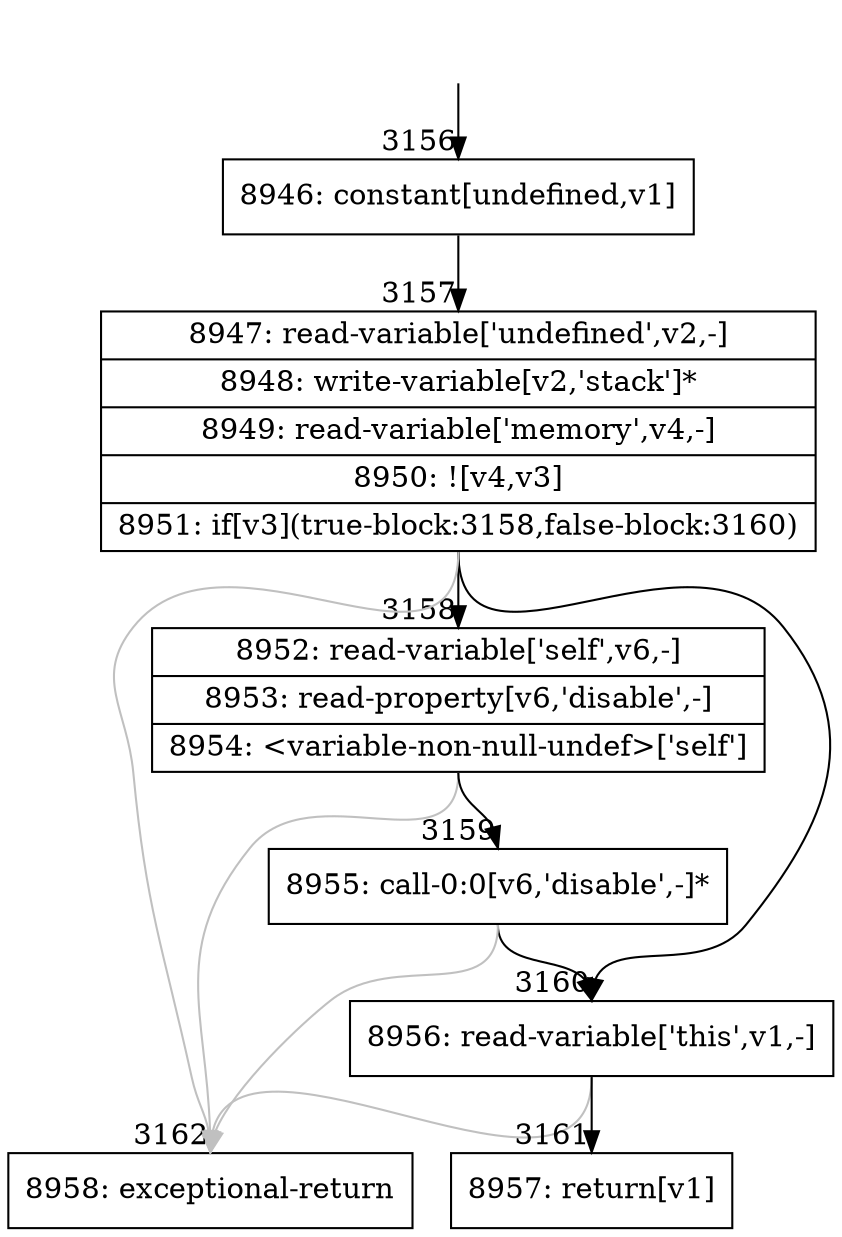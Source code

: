 digraph {
rankdir="TD"
BB_entry212[shape=none,label=""];
BB_entry212 -> BB3156 [tailport=s, headport=n, headlabel="    3156"]
BB3156 [shape=record label="{8946: constant[undefined,v1]}" ] 
BB3156 -> BB3157 [tailport=s, headport=n, headlabel="      3157"]
BB3157 [shape=record label="{8947: read-variable['undefined',v2,-]|8948: write-variable[v2,'stack']*|8949: read-variable['memory',v4,-]|8950: ![v4,v3]|8951: if[v3](true-block:3158,false-block:3160)}" ] 
BB3157 -> BB3158 [tailport=s, headport=n, headlabel="      3158"]
BB3157 -> BB3160 [tailport=s, headport=n, headlabel="      3160"]
BB3157 -> BB3162 [tailport=s, headport=n, color=gray, headlabel="      3162"]
BB3158 [shape=record label="{8952: read-variable['self',v6,-]|8953: read-property[v6,'disable',-]|8954: \<variable-non-null-undef\>['self']}" ] 
BB3158 -> BB3159 [tailport=s, headport=n, headlabel="      3159"]
BB3158 -> BB3162 [tailport=s, headport=n, color=gray]
BB3159 [shape=record label="{8955: call-0:0[v6,'disable',-]*}" ] 
BB3159 -> BB3160 [tailport=s, headport=n]
BB3159 -> BB3162 [tailport=s, headport=n, color=gray]
BB3160 [shape=record label="{8956: read-variable['this',v1,-]}" ] 
BB3160 -> BB3161 [tailport=s, headport=n, headlabel="      3161"]
BB3160 -> BB3162 [tailport=s, headport=n, color=gray]
BB3161 [shape=record label="{8957: return[v1]}" ] 
BB3162 [shape=record label="{8958: exceptional-return}" ] 
}

